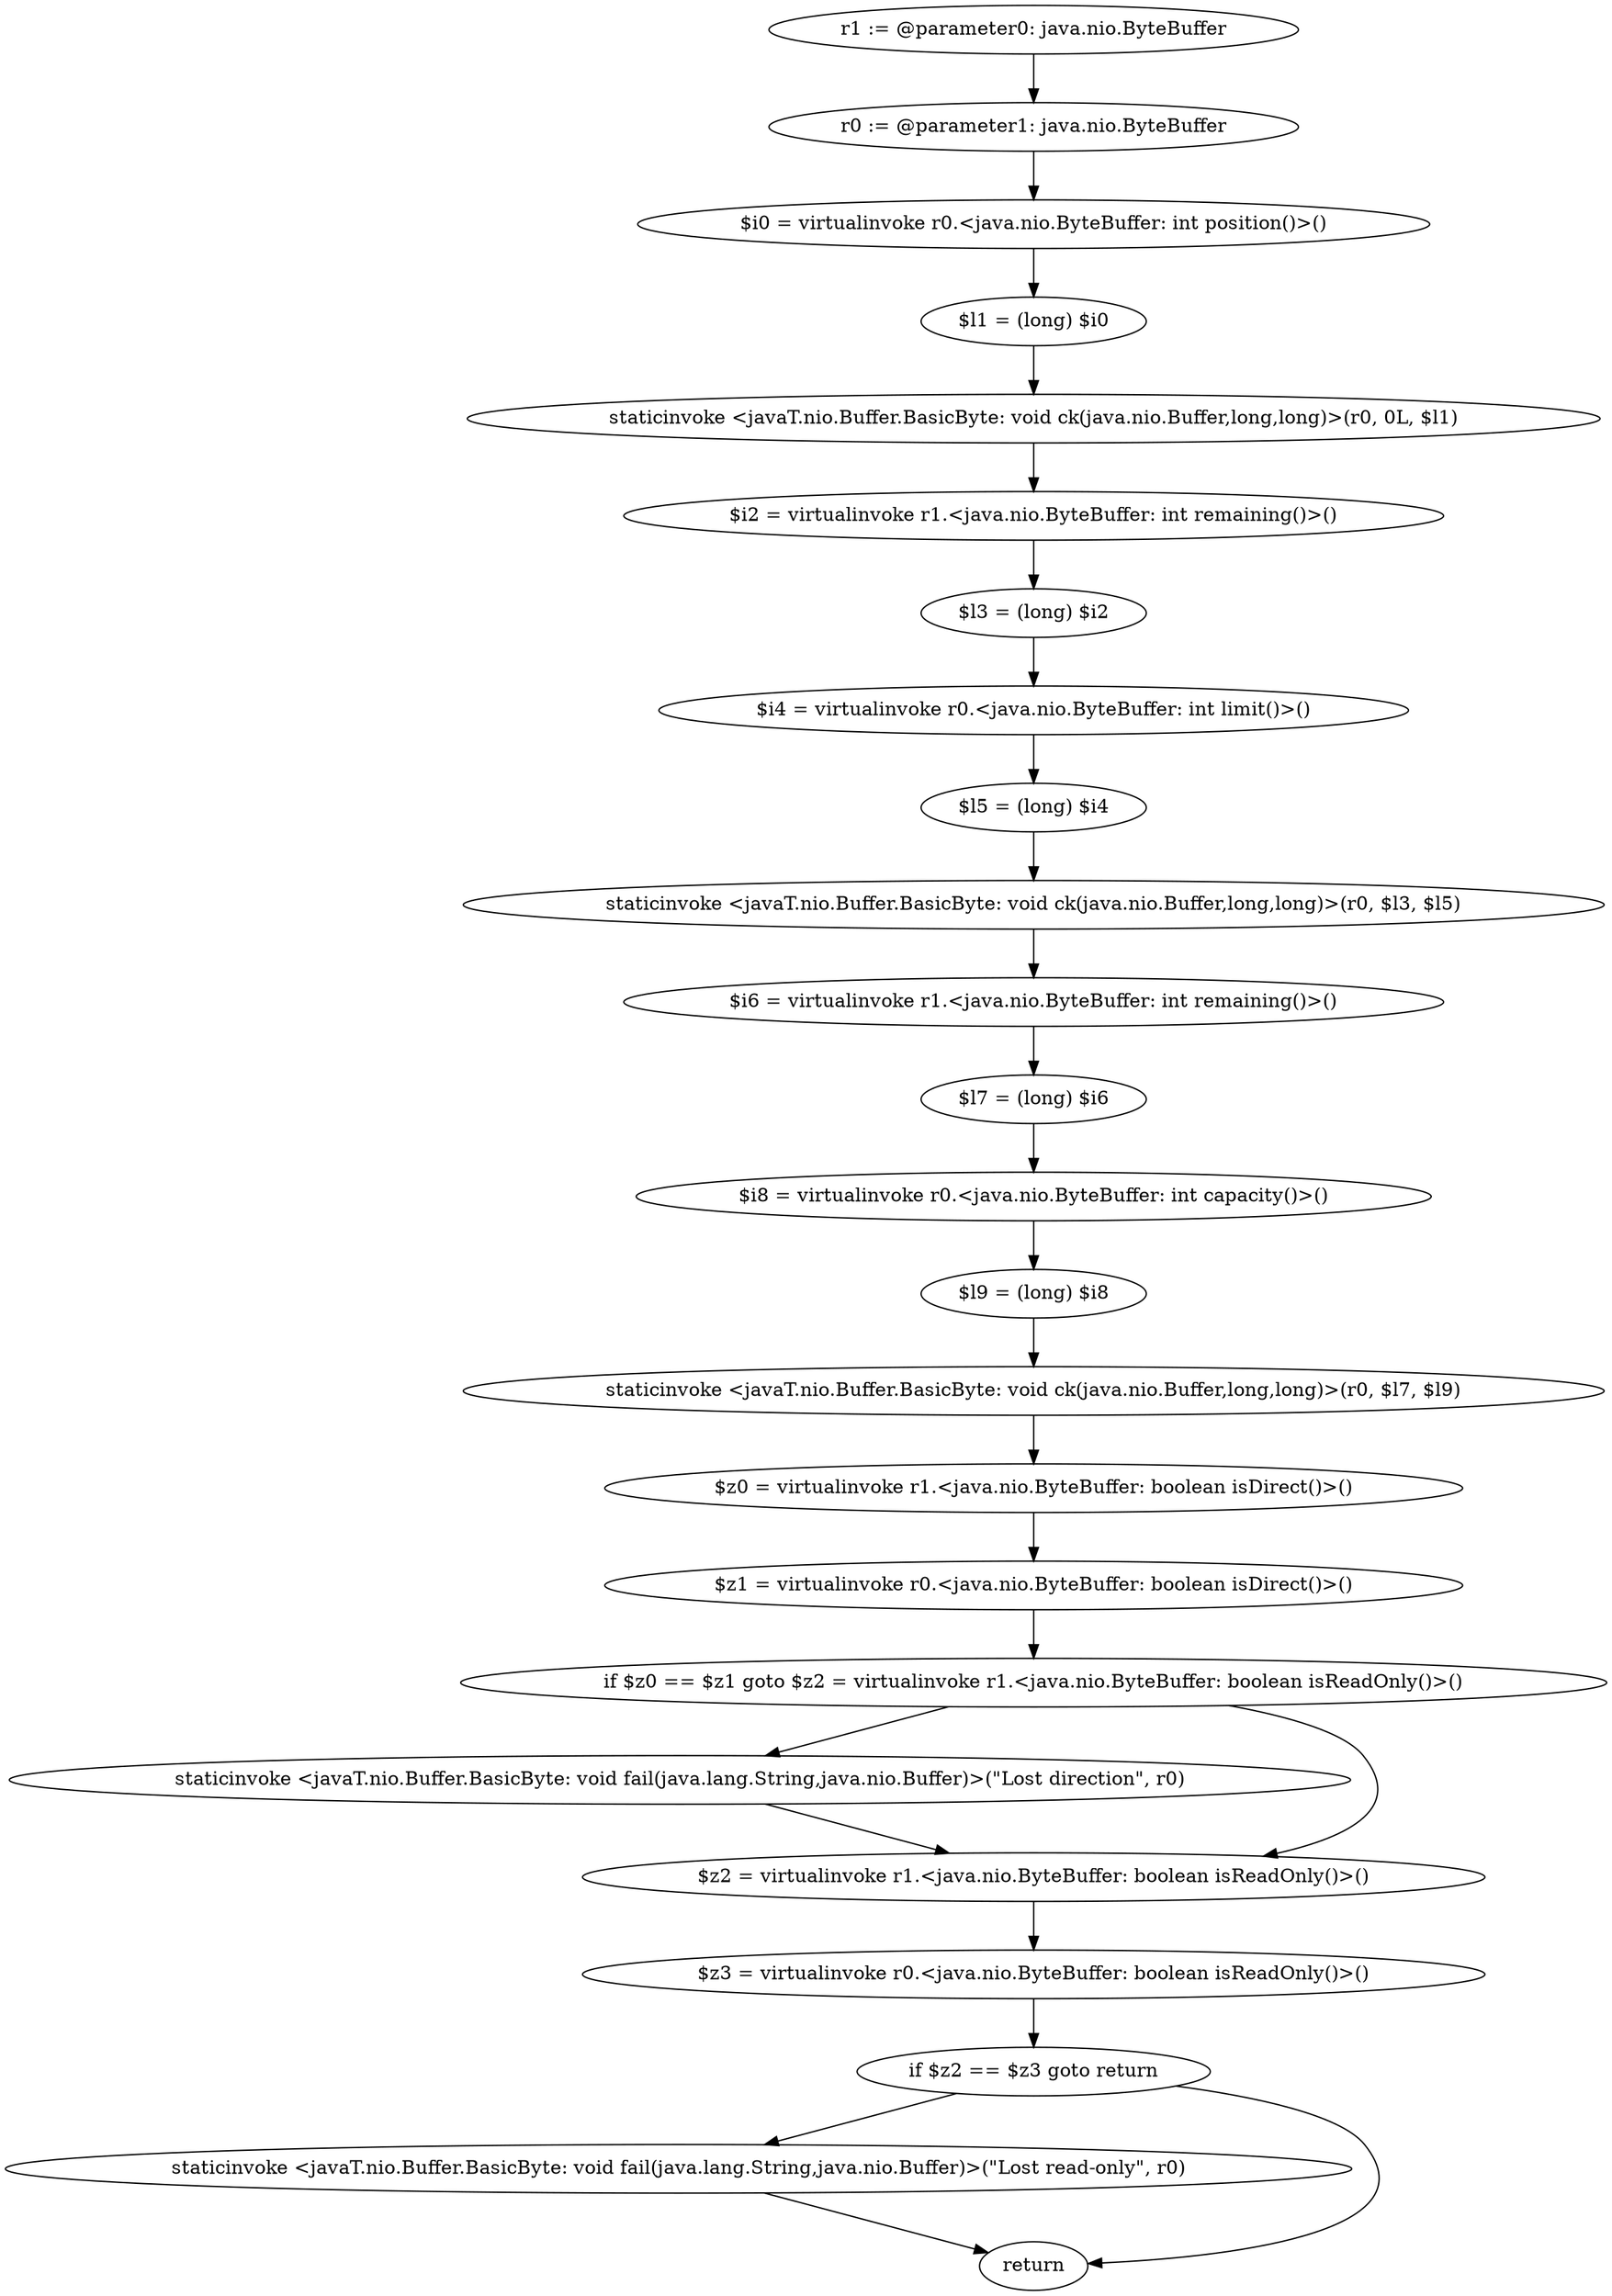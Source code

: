 digraph "unitGraph" {
    "r1 := @parameter0: java.nio.ByteBuffer"
    "r0 := @parameter1: java.nio.ByteBuffer"
    "$i0 = virtualinvoke r0.<java.nio.ByteBuffer: int position()>()"
    "$l1 = (long) $i0"
    "staticinvoke <javaT.nio.Buffer.BasicByte: void ck(java.nio.Buffer,long,long)>(r0, 0L, $l1)"
    "$i2 = virtualinvoke r1.<java.nio.ByteBuffer: int remaining()>()"
    "$l3 = (long) $i2"
    "$i4 = virtualinvoke r0.<java.nio.ByteBuffer: int limit()>()"
    "$l5 = (long) $i4"
    "staticinvoke <javaT.nio.Buffer.BasicByte: void ck(java.nio.Buffer,long,long)>(r0, $l3, $l5)"
    "$i6 = virtualinvoke r1.<java.nio.ByteBuffer: int remaining()>()"
    "$l7 = (long) $i6"
    "$i8 = virtualinvoke r0.<java.nio.ByteBuffer: int capacity()>()"
    "$l9 = (long) $i8"
    "staticinvoke <javaT.nio.Buffer.BasicByte: void ck(java.nio.Buffer,long,long)>(r0, $l7, $l9)"
    "$z0 = virtualinvoke r1.<java.nio.ByteBuffer: boolean isDirect()>()"
    "$z1 = virtualinvoke r0.<java.nio.ByteBuffer: boolean isDirect()>()"
    "if $z0 == $z1 goto $z2 = virtualinvoke r1.<java.nio.ByteBuffer: boolean isReadOnly()>()"
    "staticinvoke <javaT.nio.Buffer.BasicByte: void fail(java.lang.String,java.nio.Buffer)>(\"Lost direction\", r0)"
    "$z2 = virtualinvoke r1.<java.nio.ByteBuffer: boolean isReadOnly()>()"
    "$z3 = virtualinvoke r0.<java.nio.ByteBuffer: boolean isReadOnly()>()"
    "if $z2 == $z3 goto return"
    "staticinvoke <javaT.nio.Buffer.BasicByte: void fail(java.lang.String,java.nio.Buffer)>(\"Lost read-only\", r0)"
    "return"
    "r1 := @parameter0: java.nio.ByteBuffer"->"r0 := @parameter1: java.nio.ByteBuffer";
    "r0 := @parameter1: java.nio.ByteBuffer"->"$i0 = virtualinvoke r0.<java.nio.ByteBuffer: int position()>()";
    "$i0 = virtualinvoke r0.<java.nio.ByteBuffer: int position()>()"->"$l1 = (long) $i0";
    "$l1 = (long) $i0"->"staticinvoke <javaT.nio.Buffer.BasicByte: void ck(java.nio.Buffer,long,long)>(r0, 0L, $l1)";
    "staticinvoke <javaT.nio.Buffer.BasicByte: void ck(java.nio.Buffer,long,long)>(r0, 0L, $l1)"->"$i2 = virtualinvoke r1.<java.nio.ByteBuffer: int remaining()>()";
    "$i2 = virtualinvoke r1.<java.nio.ByteBuffer: int remaining()>()"->"$l3 = (long) $i2";
    "$l3 = (long) $i2"->"$i4 = virtualinvoke r0.<java.nio.ByteBuffer: int limit()>()";
    "$i4 = virtualinvoke r0.<java.nio.ByteBuffer: int limit()>()"->"$l5 = (long) $i4";
    "$l5 = (long) $i4"->"staticinvoke <javaT.nio.Buffer.BasicByte: void ck(java.nio.Buffer,long,long)>(r0, $l3, $l5)";
    "staticinvoke <javaT.nio.Buffer.BasicByte: void ck(java.nio.Buffer,long,long)>(r0, $l3, $l5)"->"$i6 = virtualinvoke r1.<java.nio.ByteBuffer: int remaining()>()";
    "$i6 = virtualinvoke r1.<java.nio.ByteBuffer: int remaining()>()"->"$l7 = (long) $i6";
    "$l7 = (long) $i6"->"$i8 = virtualinvoke r0.<java.nio.ByteBuffer: int capacity()>()";
    "$i8 = virtualinvoke r0.<java.nio.ByteBuffer: int capacity()>()"->"$l9 = (long) $i8";
    "$l9 = (long) $i8"->"staticinvoke <javaT.nio.Buffer.BasicByte: void ck(java.nio.Buffer,long,long)>(r0, $l7, $l9)";
    "staticinvoke <javaT.nio.Buffer.BasicByte: void ck(java.nio.Buffer,long,long)>(r0, $l7, $l9)"->"$z0 = virtualinvoke r1.<java.nio.ByteBuffer: boolean isDirect()>()";
    "$z0 = virtualinvoke r1.<java.nio.ByteBuffer: boolean isDirect()>()"->"$z1 = virtualinvoke r0.<java.nio.ByteBuffer: boolean isDirect()>()";
    "$z1 = virtualinvoke r0.<java.nio.ByteBuffer: boolean isDirect()>()"->"if $z0 == $z1 goto $z2 = virtualinvoke r1.<java.nio.ByteBuffer: boolean isReadOnly()>()";
    "if $z0 == $z1 goto $z2 = virtualinvoke r1.<java.nio.ByteBuffer: boolean isReadOnly()>()"->"staticinvoke <javaT.nio.Buffer.BasicByte: void fail(java.lang.String,java.nio.Buffer)>(\"Lost direction\", r0)";
    "if $z0 == $z1 goto $z2 = virtualinvoke r1.<java.nio.ByteBuffer: boolean isReadOnly()>()"->"$z2 = virtualinvoke r1.<java.nio.ByteBuffer: boolean isReadOnly()>()";
    "staticinvoke <javaT.nio.Buffer.BasicByte: void fail(java.lang.String,java.nio.Buffer)>(\"Lost direction\", r0)"->"$z2 = virtualinvoke r1.<java.nio.ByteBuffer: boolean isReadOnly()>()";
    "$z2 = virtualinvoke r1.<java.nio.ByteBuffer: boolean isReadOnly()>()"->"$z3 = virtualinvoke r0.<java.nio.ByteBuffer: boolean isReadOnly()>()";
    "$z3 = virtualinvoke r0.<java.nio.ByteBuffer: boolean isReadOnly()>()"->"if $z2 == $z3 goto return";
    "if $z2 == $z3 goto return"->"staticinvoke <javaT.nio.Buffer.BasicByte: void fail(java.lang.String,java.nio.Buffer)>(\"Lost read-only\", r0)";
    "if $z2 == $z3 goto return"->"return";
    "staticinvoke <javaT.nio.Buffer.BasicByte: void fail(java.lang.String,java.nio.Buffer)>(\"Lost read-only\", r0)"->"return";
}
